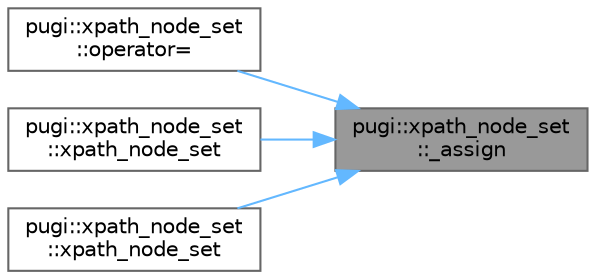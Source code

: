 digraph "pugi::xpath_node_set::_assign"
{
 // INTERACTIVE_SVG=YES
 // LATEX_PDF_SIZE
  bgcolor="transparent";
  edge [fontname=Helvetica,fontsize=10,labelfontname=Helvetica,labelfontsize=10];
  node [fontname=Helvetica,fontsize=10,shape=box,height=0.2,width=0.4];
  rankdir="RL";
  Node1 [id="Node000001",label="pugi::xpath_node_set\l::_assign",height=0.2,width=0.4,color="gray40", fillcolor="grey60", style="filled", fontcolor="black",tooltip=" "];
  Node1 -> Node2 [id="edge1_Node000001_Node000002",dir="back",color="steelblue1",style="solid",tooltip=" "];
  Node2 [id="Node000002",label="pugi::xpath_node_set\l::operator=",height=0.2,width=0.4,color="grey40", fillcolor="white", style="filled",URL="$df/d06/classpugi_1_1xpath__node__set.html#a172f28f02313c88e873efd1ca6ef358a",tooltip=" "];
  Node1 -> Node3 [id="edge2_Node000001_Node000003",dir="back",color="steelblue1",style="solid",tooltip=" "];
  Node3 [id="Node000003",label="pugi::xpath_node_set\l::xpath_node_set",height=0.2,width=0.4,color="grey40", fillcolor="white", style="filled",URL="$df/d06/classpugi_1_1xpath__node__set.html#af0cf16db1a93d041c7a4e218807275fb",tooltip=" "];
  Node1 -> Node4 [id="edge3_Node000001_Node000004",dir="back",color="steelblue1",style="solid",tooltip=" "];
  Node4 [id="Node000004",label="pugi::xpath_node_set\l::xpath_node_set",height=0.2,width=0.4,color="grey40", fillcolor="white", style="filled",URL="$df/d06/classpugi_1_1xpath__node__set.html#a32752cf910fa4f2f05b4db5ec6f14917",tooltip=" "];
}
